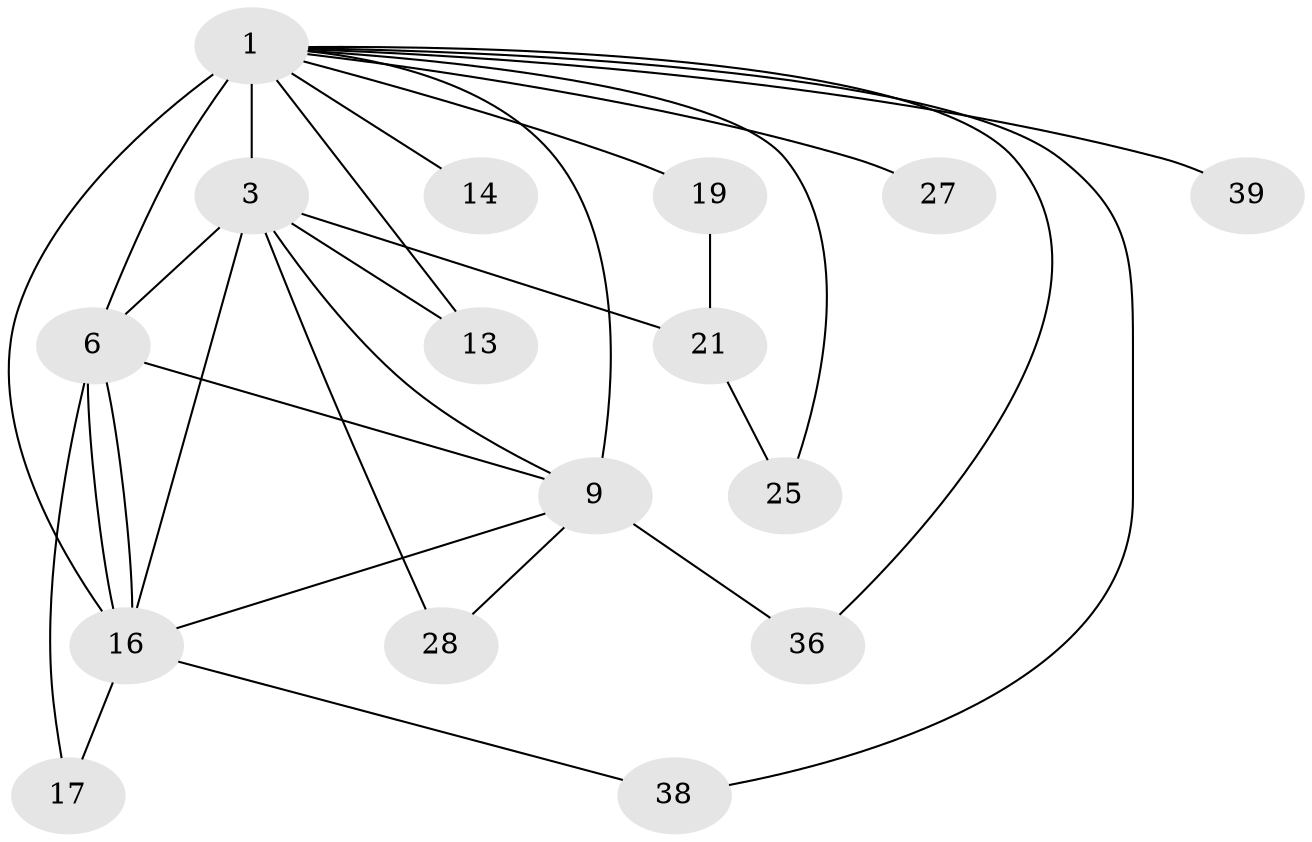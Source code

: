 // original degree distribution, {14: 0.037037037037037035, 19: 0.018518518518518517, 12: 0.037037037037037035, 23: 0.018518518518518517, 21: 0.018518518518518517, 11: 0.037037037037037035, 16: 0.018518518518518517, 6: 0.018518518518518517, 3: 0.18518518518518517, 4: 0.07407407407407407, 5: 0.018518518518518517, 2: 0.5185185185185185}
// Generated by graph-tools (version 1.1) at 2025/17/03/04/25 18:17:56]
// undirected, 16 vertices, 29 edges
graph export_dot {
graph [start="1"]
  node [color=gray90,style=filled];
  1 [super="+2+7+31"];
  3 [super="+33+43+32+30"];
  6 [super="+12+45+37+26"];
  9;
  13;
  14 [super="+15"];
  16 [super="+20+42"];
  17;
  19;
  21;
  25;
  27;
  28;
  36;
  38;
  39;
  1 -- 3 [weight=11];
  1 -- 6 [weight=13];
  1 -- 9 [weight=9];
  1 -- 13 [weight=3];
  1 -- 14 [weight=4];
  1 -- 16 [weight=2];
  1 -- 19 [weight=2];
  1 -- 25;
  1 -- 27 [weight=2];
  1 -- 36;
  1 -- 38;
  1 -- 39 [weight=2];
  3 -- 6 [weight=4];
  3 -- 9 [weight=2];
  3 -- 13;
  3 -- 21;
  3 -- 28;
  3 -- 16;
  6 -- 9 [weight=2];
  6 -- 16 [weight=2];
  6 -- 16;
  6 -- 17;
  9 -- 28;
  9 -- 36;
  9 -- 16;
  16 -- 17;
  16 -- 38;
  19 -- 21;
  21 -- 25;
}
